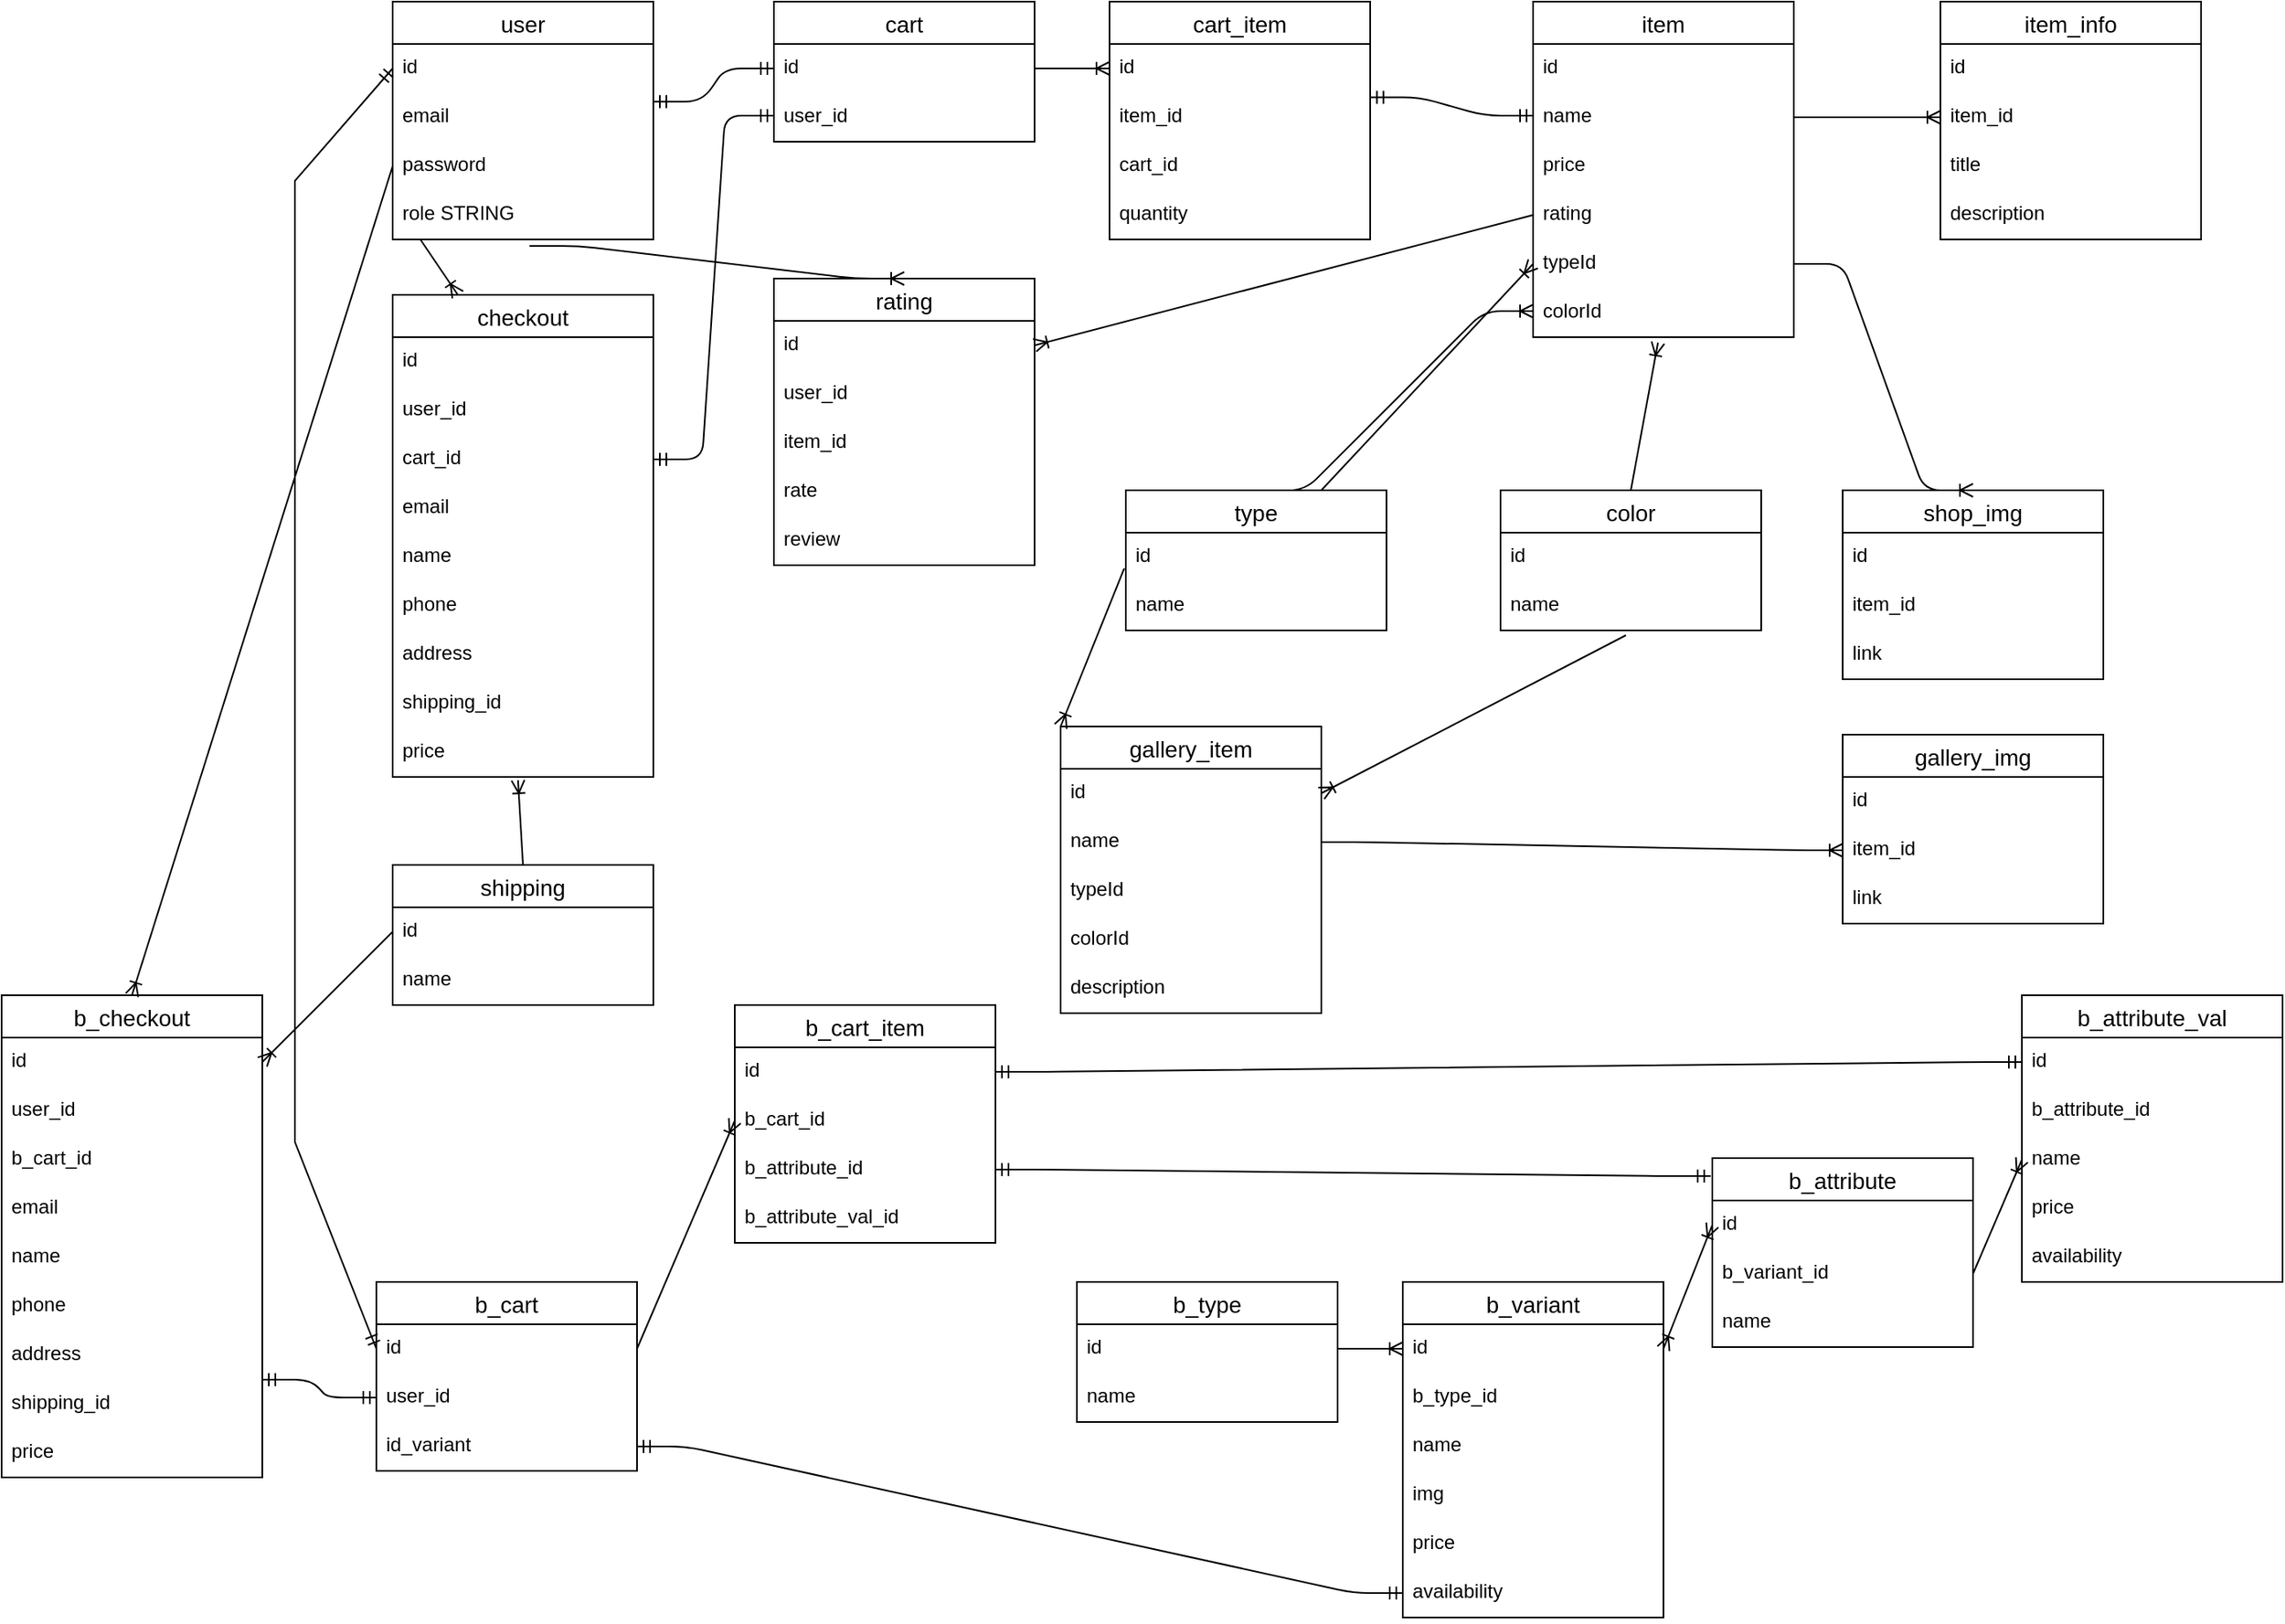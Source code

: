 <mxfile version="26.2.13">
  <diagram id="oufPu6JRizypnGjWkOkN" name="Страница — 1">
    <mxGraphModel dx="2214" dy="765" grid="1" gridSize="10" guides="1" tooltips="1" connect="1" arrows="1" fold="1" page="1" pageScale="1" pageWidth="827" pageHeight="1169" math="0" shadow="0">
      <root>
        <mxCell id="0" />
        <mxCell id="1" parent="0" />
        <mxCell id="ZUWV-IsaNAgwDZ5CgreR-1" value="user" style="swimlane;fontStyle=0;childLayout=stackLayout;horizontal=1;startSize=26;horizontalStack=0;resizeParent=1;resizeParentMax=0;resizeLast=0;collapsible=1;marginBottom=0;align=center;fontSize=14;" parent="1" vertex="1">
          <mxGeometry x="180" y="140" width="160" height="146" as="geometry" />
        </mxCell>
        <mxCell id="ZUWV-IsaNAgwDZ5CgreR-2" value="id" style="text;strokeColor=none;fillColor=none;spacingLeft=4;spacingRight=4;overflow=hidden;rotatable=0;points=[[0,0.5],[1,0.5]];portConstraint=eastwest;fontSize=12;" parent="ZUWV-IsaNAgwDZ5CgreR-1" vertex="1">
          <mxGeometry y="26" width="160" height="30" as="geometry" />
        </mxCell>
        <mxCell id="ZUWV-IsaNAgwDZ5CgreR-3" value="email" style="text;strokeColor=none;fillColor=none;spacingLeft=4;spacingRight=4;overflow=hidden;rotatable=0;points=[[0,0.5],[1,0.5]];portConstraint=eastwest;fontSize=12;" parent="ZUWV-IsaNAgwDZ5CgreR-1" vertex="1">
          <mxGeometry y="56" width="160" height="30" as="geometry" />
        </mxCell>
        <mxCell id="ZUWV-IsaNAgwDZ5CgreR-5" value="password" style="text;strokeColor=none;fillColor=none;spacingLeft=4;spacingRight=4;overflow=hidden;rotatable=0;points=[[0,0.5],[1,0.5]];portConstraint=eastwest;fontSize=12;" parent="ZUWV-IsaNAgwDZ5CgreR-1" vertex="1">
          <mxGeometry y="86" width="160" height="30" as="geometry" />
        </mxCell>
        <mxCell id="ZUWV-IsaNAgwDZ5CgreR-4" value="role STRING" style="text;strokeColor=none;fillColor=none;spacingLeft=4;spacingRight=4;overflow=hidden;rotatable=0;points=[[0,0.5],[1,0.5]];portConstraint=eastwest;fontSize=12;" parent="ZUWV-IsaNAgwDZ5CgreR-1" vertex="1">
          <mxGeometry y="116" width="160" height="30" as="geometry" />
        </mxCell>
        <mxCell id="ZUWV-IsaNAgwDZ5CgreR-6" value="cart" style="swimlane;fontStyle=0;childLayout=stackLayout;horizontal=1;startSize=26;horizontalStack=0;resizeParent=1;resizeParentMax=0;resizeLast=0;collapsible=1;marginBottom=0;align=center;fontSize=14;" parent="1" vertex="1">
          <mxGeometry x="414" y="140" width="160" height="86" as="geometry" />
        </mxCell>
        <mxCell id="ZUWV-IsaNAgwDZ5CgreR-7" value="id" style="text;strokeColor=none;fillColor=none;spacingLeft=4;spacingRight=4;overflow=hidden;rotatable=0;points=[[0,0.5],[1,0.5]];portConstraint=eastwest;fontSize=12;" parent="ZUWV-IsaNAgwDZ5CgreR-6" vertex="1">
          <mxGeometry y="26" width="160" height="30" as="geometry" />
        </mxCell>
        <mxCell id="ZUWV-IsaNAgwDZ5CgreR-8" value="user_id" style="text;strokeColor=none;fillColor=none;spacingLeft=4;spacingRight=4;overflow=hidden;rotatable=0;points=[[0,0.5],[1,0.5]];portConstraint=eastwest;fontSize=12;" parent="ZUWV-IsaNAgwDZ5CgreR-6" vertex="1">
          <mxGeometry y="56" width="160" height="30" as="geometry" />
        </mxCell>
        <mxCell id="ZUWV-IsaNAgwDZ5CgreR-11" value="" style="edgeStyle=entityRelationEdgeStyle;fontSize=12;html=1;endArrow=ERmandOne;startArrow=ERmandOne;exitX=1;exitY=0.178;exitDx=0;exitDy=0;exitPerimeter=0;entryX=0;entryY=0.5;entryDx=0;entryDy=0;" parent="1" source="ZUWV-IsaNAgwDZ5CgreR-3" target="ZUWV-IsaNAgwDZ5CgreR-7" edge="1">
          <mxGeometry width="100" height="100" relative="1" as="geometry">
            <mxPoint x="350" y="410" as="sourcePoint" />
            <mxPoint x="450" y="310" as="targetPoint" />
          </mxGeometry>
        </mxCell>
        <mxCell id="ZUWV-IsaNAgwDZ5CgreR-12" value="item" style="swimlane;fontStyle=0;childLayout=stackLayout;horizontal=1;startSize=26;horizontalStack=0;resizeParent=1;resizeParentMax=0;resizeLast=0;collapsible=1;marginBottom=0;align=center;fontSize=14;" parent="1" vertex="1">
          <mxGeometry x="880" y="140" width="160" height="206" as="geometry" />
        </mxCell>
        <mxCell id="ZUWV-IsaNAgwDZ5CgreR-13" value="id" style="text;strokeColor=none;fillColor=none;spacingLeft=4;spacingRight=4;overflow=hidden;rotatable=0;points=[[0,0.5],[1,0.5]];portConstraint=eastwest;fontSize=12;" parent="ZUWV-IsaNAgwDZ5CgreR-12" vertex="1">
          <mxGeometry y="26" width="160" height="30" as="geometry" />
        </mxCell>
        <mxCell id="ZUWV-IsaNAgwDZ5CgreR-14" value="name" style="text;strokeColor=none;fillColor=none;spacingLeft=4;spacingRight=4;overflow=hidden;rotatable=0;points=[[0,0.5],[1,0.5]];portConstraint=eastwest;fontSize=12;" parent="ZUWV-IsaNAgwDZ5CgreR-12" vertex="1">
          <mxGeometry y="56" width="160" height="30" as="geometry" />
        </mxCell>
        <mxCell id="ZUWV-IsaNAgwDZ5CgreR-15" value="price" style="text;strokeColor=none;fillColor=none;spacingLeft=4;spacingRight=4;overflow=hidden;rotatable=0;points=[[0,0.5],[1,0.5]];portConstraint=eastwest;fontSize=12;" parent="ZUWV-IsaNAgwDZ5CgreR-12" vertex="1">
          <mxGeometry y="86" width="160" height="30" as="geometry" />
        </mxCell>
        <mxCell id="ZUWV-IsaNAgwDZ5CgreR-16" value="rating" style="text;strokeColor=none;fillColor=none;spacingLeft=4;spacingRight=4;overflow=hidden;rotatable=0;points=[[0,0.5],[1,0.5]];portConstraint=eastwest;fontSize=12;" parent="ZUWV-IsaNAgwDZ5CgreR-12" vertex="1">
          <mxGeometry y="116" width="160" height="30" as="geometry" />
        </mxCell>
        <mxCell id="ZUWV-IsaNAgwDZ5CgreR-18" value="typeId" style="text;strokeColor=none;fillColor=none;spacingLeft=4;spacingRight=4;overflow=hidden;rotatable=0;points=[[0,0.5],[1,0.5]];portConstraint=eastwest;fontSize=12;" parent="ZUWV-IsaNAgwDZ5CgreR-12" vertex="1">
          <mxGeometry y="146" width="160" height="30" as="geometry" />
        </mxCell>
        <mxCell id="ZUWV-IsaNAgwDZ5CgreR-19" value="colorId" style="text;strokeColor=none;fillColor=none;spacingLeft=4;spacingRight=4;overflow=hidden;rotatable=0;points=[[0,0.5],[1,0.5]];portConstraint=eastwest;fontSize=12;" parent="ZUWV-IsaNAgwDZ5CgreR-12" vertex="1">
          <mxGeometry y="176" width="160" height="30" as="geometry" />
        </mxCell>
        <mxCell id="ZUWV-IsaNAgwDZ5CgreR-20" value="type" style="swimlane;fontStyle=0;childLayout=stackLayout;horizontal=1;startSize=26;horizontalStack=0;resizeParent=1;resizeParentMax=0;resizeLast=0;collapsible=1;marginBottom=0;align=center;fontSize=14;" parent="1" vertex="1">
          <mxGeometry x="630" y="440" width="160" height="86" as="geometry" />
        </mxCell>
        <mxCell id="ZUWV-IsaNAgwDZ5CgreR-21" value="id" style="text;strokeColor=none;fillColor=none;spacingLeft=4;spacingRight=4;overflow=hidden;rotatable=0;points=[[0,0.5],[1,0.5]];portConstraint=eastwest;fontSize=12;" parent="ZUWV-IsaNAgwDZ5CgreR-20" vertex="1">
          <mxGeometry y="26" width="160" height="30" as="geometry" />
        </mxCell>
        <mxCell id="ZUWV-IsaNAgwDZ5CgreR-22" value="name" style="text;strokeColor=none;fillColor=none;spacingLeft=4;spacingRight=4;overflow=hidden;rotatable=0;points=[[0,0.5],[1,0.5]];portConstraint=eastwest;fontSize=12;" parent="ZUWV-IsaNAgwDZ5CgreR-20" vertex="1">
          <mxGeometry y="56" width="160" height="30" as="geometry" />
        </mxCell>
        <mxCell id="ZUWV-IsaNAgwDZ5CgreR-24" value="color" style="swimlane;fontStyle=0;childLayout=stackLayout;horizontal=1;startSize=26;horizontalStack=0;resizeParent=1;resizeParentMax=0;resizeLast=0;collapsible=1;marginBottom=0;align=center;fontSize=14;" parent="1" vertex="1">
          <mxGeometry x="860" y="440" width="160" height="86" as="geometry" />
        </mxCell>
        <mxCell id="ZUWV-IsaNAgwDZ5CgreR-25" value="id" style="text;strokeColor=none;fillColor=none;spacingLeft=4;spacingRight=4;overflow=hidden;rotatable=0;points=[[0,0.5],[1,0.5]];portConstraint=eastwest;fontSize=12;" parent="ZUWV-IsaNAgwDZ5CgreR-24" vertex="1">
          <mxGeometry y="26" width="160" height="30" as="geometry" />
        </mxCell>
        <mxCell id="ZUWV-IsaNAgwDZ5CgreR-26" value="name" style="text;strokeColor=none;fillColor=none;spacingLeft=4;spacingRight=4;overflow=hidden;rotatable=0;points=[[0,0.5],[1,0.5]];portConstraint=eastwest;fontSize=12;" parent="ZUWV-IsaNAgwDZ5CgreR-24" vertex="1">
          <mxGeometry y="56" width="160" height="30" as="geometry" />
        </mxCell>
        <mxCell id="ZUWV-IsaNAgwDZ5CgreR-28" value="" style="edgeStyle=entityRelationEdgeStyle;fontSize=12;html=1;endArrow=ERoneToMany;exitX=0.5;exitY=0;exitDx=0;exitDy=0;entryX=0;entryY=0.5;entryDx=0;entryDy=0;" parent="1" source="ZUWV-IsaNAgwDZ5CgreR-20" target="ZUWV-IsaNAgwDZ5CgreR-17" edge="1">
          <mxGeometry width="100" height="100" relative="1" as="geometry">
            <mxPoint x="780" y="430" as="sourcePoint" />
            <mxPoint x="880" y="330" as="targetPoint" />
          </mxGeometry>
        </mxCell>
        <mxCell id="ZUWV-IsaNAgwDZ5CgreR-29" value="" style="fontSize=12;html=1;endArrow=ERoneToMany;exitX=0.5;exitY=0;exitDx=0;exitDy=0;entryX=0.479;entryY=1.111;entryDx=0;entryDy=0;entryPerimeter=0;" parent="1" source="ZUWV-IsaNAgwDZ5CgreR-24" target="ZUWV-IsaNAgwDZ5CgreR-19" edge="1">
          <mxGeometry width="100" height="100" relative="1" as="geometry">
            <mxPoint x="780" y="430" as="sourcePoint" />
            <mxPoint x="880" y="330" as="targetPoint" />
          </mxGeometry>
        </mxCell>
        <mxCell id="ZUWV-IsaNAgwDZ5CgreR-31" value="item_info" style="swimlane;fontStyle=0;childLayout=stackLayout;horizontal=1;startSize=26;horizontalStack=0;resizeParent=1;resizeParentMax=0;resizeLast=0;collapsible=1;marginBottom=0;align=center;fontSize=14;" parent="1" vertex="1">
          <mxGeometry x="1130" y="140" width="160" height="146" as="geometry" />
        </mxCell>
        <mxCell id="ZUWV-IsaNAgwDZ5CgreR-32" value="id" style="text;strokeColor=none;fillColor=none;spacingLeft=4;spacingRight=4;overflow=hidden;rotatable=0;points=[[0,0.5],[1,0.5]];portConstraint=eastwest;fontSize=12;" parent="ZUWV-IsaNAgwDZ5CgreR-31" vertex="1">
          <mxGeometry y="26" width="160" height="30" as="geometry" />
        </mxCell>
        <mxCell id="ZUWV-IsaNAgwDZ5CgreR-33" value="item_id" style="text;strokeColor=none;fillColor=none;spacingLeft=4;spacingRight=4;overflow=hidden;rotatable=0;points=[[0,0.5],[1,0.5]];portConstraint=eastwest;fontSize=12;" parent="ZUWV-IsaNAgwDZ5CgreR-31" vertex="1">
          <mxGeometry y="56" width="160" height="30" as="geometry" />
        </mxCell>
        <mxCell id="ZUWV-IsaNAgwDZ5CgreR-34" value="title" style="text;strokeColor=none;fillColor=none;spacingLeft=4;spacingRight=4;overflow=hidden;rotatable=0;points=[[0,0.5],[1,0.5]];portConstraint=eastwest;fontSize=12;" parent="ZUWV-IsaNAgwDZ5CgreR-31" vertex="1">
          <mxGeometry y="86" width="160" height="30" as="geometry" />
        </mxCell>
        <mxCell id="ZUWV-IsaNAgwDZ5CgreR-36" value="description" style="text;strokeColor=none;fillColor=none;spacingLeft=4;spacingRight=4;overflow=hidden;rotatable=0;points=[[0,0.5],[1,0.5]];portConstraint=eastwest;fontSize=12;" parent="ZUWV-IsaNAgwDZ5CgreR-31" vertex="1">
          <mxGeometry y="116" width="160" height="30" as="geometry" />
        </mxCell>
        <mxCell id="ZUWV-IsaNAgwDZ5CgreR-35" value="" style="edgeStyle=entityRelationEdgeStyle;fontSize=12;html=1;endArrow=ERoneToMany;exitX=1;exitY=0.5;exitDx=0;exitDy=0;entryX=0;entryY=0.5;entryDx=0;entryDy=0;" parent="1" source="ZUWV-IsaNAgwDZ5CgreR-14" target="ZUWV-IsaNAgwDZ5CgreR-33" edge="1">
          <mxGeometry width="100" height="100" relative="1" as="geometry">
            <mxPoint x="1000" y="320" as="sourcePoint" />
            <mxPoint x="1100" y="220" as="targetPoint" />
          </mxGeometry>
        </mxCell>
        <mxCell id="ZUWV-IsaNAgwDZ5CgreR-37" value="cart_item" style="swimlane;fontStyle=0;childLayout=stackLayout;horizontal=1;startSize=26;horizontalStack=0;resizeParent=1;resizeParentMax=0;resizeLast=0;collapsible=1;marginBottom=0;align=center;fontSize=14;" parent="1" vertex="1">
          <mxGeometry x="620" y="140" width="160" height="146" as="geometry" />
        </mxCell>
        <mxCell id="ZUWV-IsaNAgwDZ5CgreR-38" value="id" style="text;strokeColor=none;fillColor=none;spacingLeft=4;spacingRight=4;overflow=hidden;rotatable=0;points=[[0,0.5],[1,0.5]];portConstraint=eastwest;fontSize=12;" parent="ZUWV-IsaNAgwDZ5CgreR-37" vertex="1">
          <mxGeometry y="26" width="160" height="30" as="geometry" />
        </mxCell>
        <mxCell id="ZUWV-IsaNAgwDZ5CgreR-39" value="item_id" style="text;strokeColor=none;fillColor=none;spacingLeft=4;spacingRight=4;overflow=hidden;rotatable=0;points=[[0,0.5],[1,0.5]];portConstraint=eastwest;fontSize=12;" parent="ZUWV-IsaNAgwDZ5CgreR-37" vertex="1">
          <mxGeometry y="56" width="160" height="30" as="geometry" />
        </mxCell>
        <mxCell id="ZUWV-IsaNAgwDZ5CgreR-40" value="cart_id" style="text;strokeColor=none;fillColor=none;spacingLeft=4;spacingRight=4;overflow=hidden;rotatable=0;points=[[0,0.5],[1,0.5]];portConstraint=eastwest;fontSize=12;" parent="ZUWV-IsaNAgwDZ5CgreR-37" vertex="1">
          <mxGeometry y="86" width="160" height="30" as="geometry" />
        </mxCell>
        <mxCell id="_qXZjJi527DpCJECMvV_-37" value="quantity" style="text;strokeColor=none;fillColor=none;spacingLeft=4;spacingRight=4;overflow=hidden;rotatable=0;points=[[0,0.5],[1,0.5]];portConstraint=eastwest;fontSize=12;" vertex="1" parent="ZUWV-IsaNAgwDZ5CgreR-37">
          <mxGeometry y="116" width="160" height="30" as="geometry" />
        </mxCell>
        <mxCell id="ZUWV-IsaNAgwDZ5CgreR-41" value="" style="edgeStyle=entityRelationEdgeStyle;fontSize=12;html=1;endArrow=ERoneToMany;exitX=1;exitY=0.5;exitDx=0;exitDy=0;entryX=0;entryY=0.5;entryDx=0;entryDy=0;" parent="1" source="ZUWV-IsaNAgwDZ5CgreR-7" target="ZUWV-IsaNAgwDZ5CgreR-38" edge="1">
          <mxGeometry width="100" height="100" relative="1" as="geometry">
            <mxPoint x="530" y="330" as="sourcePoint" />
            <mxPoint x="630" y="230" as="targetPoint" />
          </mxGeometry>
        </mxCell>
        <mxCell id="ZUWV-IsaNAgwDZ5CgreR-42" value="" style="edgeStyle=entityRelationEdgeStyle;fontSize=12;html=1;endArrow=ERmandOne;startArrow=ERmandOne;exitX=1.001;exitY=0.091;exitDx=0;exitDy=0;exitPerimeter=0;" parent="1" source="ZUWV-IsaNAgwDZ5CgreR-39" edge="1">
          <mxGeometry width="100" height="100" relative="1" as="geometry">
            <mxPoint x="830" y="310" as="sourcePoint" />
            <mxPoint x="880" y="210" as="targetPoint" />
          </mxGeometry>
        </mxCell>
        <mxCell id="ZUWV-IsaNAgwDZ5CgreR-43" value="rating" style="swimlane;fontStyle=0;childLayout=stackLayout;horizontal=1;startSize=26;horizontalStack=0;resizeParent=1;resizeParentMax=0;resizeLast=0;collapsible=1;marginBottom=0;align=center;fontSize=14;" parent="1" vertex="1">
          <mxGeometry x="414" y="310" width="160" height="176" as="geometry" />
        </mxCell>
        <mxCell id="ZUWV-IsaNAgwDZ5CgreR-44" value="id" style="text;strokeColor=none;fillColor=none;spacingLeft=4;spacingRight=4;overflow=hidden;rotatable=0;points=[[0,0.5],[1,0.5]];portConstraint=eastwest;fontSize=12;" parent="ZUWV-IsaNAgwDZ5CgreR-43" vertex="1">
          <mxGeometry y="26" width="160" height="30" as="geometry" />
        </mxCell>
        <mxCell id="ZUWV-IsaNAgwDZ5CgreR-45" value="user_id" style="text;strokeColor=none;fillColor=none;spacingLeft=4;spacingRight=4;overflow=hidden;rotatable=0;points=[[0,0.5],[1,0.5]];portConstraint=eastwest;fontSize=12;" parent="ZUWV-IsaNAgwDZ5CgreR-43" vertex="1">
          <mxGeometry y="56" width="160" height="30" as="geometry" />
        </mxCell>
        <mxCell id="ZUWV-IsaNAgwDZ5CgreR-46" value="item_id" style="text;strokeColor=none;fillColor=none;spacingLeft=4;spacingRight=4;overflow=hidden;rotatable=0;points=[[0,0.5],[1,0.5]];portConstraint=eastwest;fontSize=12;" parent="ZUWV-IsaNAgwDZ5CgreR-43" vertex="1">
          <mxGeometry y="86" width="160" height="30" as="geometry" />
        </mxCell>
        <mxCell id="ZUWV-IsaNAgwDZ5CgreR-47" value="rate" style="text;strokeColor=none;fillColor=none;spacingLeft=4;spacingRight=4;overflow=hidden;rotatable=0;points=[[0,0.5],[1,0.5]];portConstraint=eastwest;fontSize=12;" parent="ZUWV-IsaNAgwDZ5CgreR-43" vertex="1">
          <mxGeometry y="116" width="160" height="30" as="geometry" />
        </mxCell>
        <mxCell id="_qXZjJi527DpCJECMvV_-7" value="review" style="text;strokeColor=none;fillColor=none;spacingLeft=4;spacingRight=4;overflow=hidden;rotatable=0;points=[[0,0.5],[1,0.5]];portConstraint=eastwest;fontSize=12;" vertex="1" parent="ZUWV-IsaNAgwDZ5CgreR-43">
          <mxGeometry y="146" width="160" height="30" as="geometry" />
        </mxCell>
        <mxCell id="ZUWV-IsaNAgwDZ5CgreR-48" value="" style="edgeStyle=entityRelationEdgeStyle;fontSize=12;html=1;endArrow=ERoneToMany;exitX=0.525;exitY=1.133;exitDx=0;exitDy=0;exitPerimeter=0;entryX=0.5;entryY=0;entryDx=0;entryDy=0;" parent="1" source="ZUWV-IsaNAgwDZ5CgreR-4" target="ZUWV-IsaNAgwDZ5CgreR-43" edge="1">
          <mxGeometry width="100" height="100" relative="1" as="geometry">
            <mxPoint x="510" y="420" as="sourcePoint" />
            <mxPoint x="610" y="320" as="targetPoint" />
          </mxGeometry>
        </mxCell>
        <mxCell id="ZUWV-IsaNAgwDZ5CgreR-49" value="" style="fontSize=12;html=1;endArrow=ERoneToMany;exitX=0;exitY=0.5;exitDx=0;exitDy=0;entryX=1;entryY=0.5;entryDx=0;entryDy=0;" parent="1" source="ZUWV-IsaNAgwDZ5CgreR-16" target="ZUWV-IsaNAgwDZ5CgreR-44" edge="1">
          <mxGeometry width="100" height="100" relative="1" as="geometry">
            <mxPoint x="770" y="310" as="sourcePoint" />
            <mxPoint x="630" y="320" as="targetPoint" />
          </mxGeometry>
        </mxCell>
        <mxCell id="_qXZjJi527DpCJECMvV_-1" value="shop_img" style="swimlane;fontStyle=0;childLayout=stackLayout;horizontal=1;startSize=26;horizontalStack=0;resizeParent=1;resizeParentMax=0;resizeLast=0;collapsible=1;marginBottom=0;align=center;fontSize=14;" vertex="1" parent="1">
          <mxGeometry x="1070" y="440" width="160" height="116" as="geometry" />
        </mxCell>
        <mxCell id="_qXZjJi527DpCJECMvV_-2" value="id" style="text;strokeColor=none;fillColor=none;spacingLeft=4;spacingRight=4;overflow=hidden;rotatable=0;points=[[0,0.5],[1,0.5]];portConstraint=eastwest;fontSize=12;" vertex="1" parent="_qXZjJi527DpCJECMvV_-1">
          <mxGeometry y="26" width="160" height="30" as="geometry" />
        </mxCell>
        <mxCell id="_qXZjJi527DpCJECMvV_-3" value="item_id" style="text;strokeColor=none;fillColor=none;spacingLeft=4;spacingRight=4;overflow=hidden;rotatable=0;points=[[0,0.5],[1,0.5]];portConstraint=eastwest;fontSize=12;" vertex="1" parent="_qXZjJi527DpCJECMvV_-1">
          <mxGeometry y="56" width="160" height="30" as="geometry" />
        </mxCell>
        <mxCell id="_qXZjJi527DpCJECMvV_-4" value="link" style="text;strokeColor=none;fillColor=none;spacingLeft=4;spacingRight=4;overflow=hidden;rotatable=0;points=[[0,0.5],[1,0.5]];portConstraint=eastwest;fontSize=12;" vertex="1" parent="_qXZjJi527DpCJECMvV_-1">
          <mxGeometry y="86" width="160" height="30" as="geometry" />
        </mxCell>
        <mxCell id="_qXZjJi527DpCJECMvV_-5" value="" style="fontSize=12;html=1;endArrow=ERoneToMany;exitX=0.5;exitY=0;exitDx=0;exitDy=0;entryX=0;entryY=0.5;entryDx=0;entryDy=0;" edge="1" parent="1" target="ZUWV-IsaNAgwDZ5CgreR-18">
          <mxGeometry width="100" height="100" relative="1" as="geometry">
            <mxPoint x="750" y="440" as="sourcePoint" />
            <mxPoint x="767" y="349" as="targetPoint" />
          </mxGeometry>
        </mxCell>
        <mxCell id="_qXZjJi527DpCJECMvV_-6" value="" style="edgeStyle=entityRelationEdgeStyle;fontSize=12;html=1;endArrow=ERoneToMany;exitX=1;exitY=0.5;exitDx=0;exitDy=0;entryX=0.5;entryY=0;entryDx=0;entryDy=0;" edge="1" parent="1" source="ZUWV-IsaNAgwDZ5CgreR-18" target="_qXZjJi527DpCJECMvV_-1">
          <mxGeometry width="100" height="100" relative="1" as="geometry">
            <mxPoint x="1060" y="390" as="sourcePoint" />
            <mxPoint x="1150" y="390" as="targetPoint" />
          </mxGeometry>
        </mxCell>
        <mxCell id="_qXZjJi527DpCJECMvV_-8" value="gallery_item" style="swimlane;fontStyle=0;childLayout=stackLayout;horizontal=1;startSize=26;horizontalStack=0;resizeParent=1;resizeParentMax=0;resizeLast=0;collapsible=1;marginBottom=0;align=center;fontSize=14;" vertex="1" parent="1">
          <mxGeometry x="590" y="585" width="160" height="176" as="geometry" />
        </mxCell>
        <mxCell id="_qXZjJi527DpCJECMvV_-9" value="id" style="text;strokeColor=none;fillColor=none;spacingLeft=4;spacingRight=4;overflow=hidden;rotatable=0;points=[[0,0.5],[1,0.5]];portConstraint=eastwest;fontSize=12;" vertex="1" parent="_qXZjJi527DpCJECMvV_-8">
          <mxGeometry y="26" width="160" height="30" as="geometry" />
        </mxCell>
        <mxCell id="_qXZjJi527DpCJECMvV_-10" value="name" style="text;strokeColor=none;fillColor=none;spacingLeft=4;spacingRight=4;overflow=hidden;rotatable=0;points=[[0,0.5],[1,0.5]];portConstraint=eastwest;fontSize=12;" vertex="1" parent="_qXZjJi527DpCJECMvV_-8">
          <mxGeometry y="56" width="160" height="30" as="geometry" />
        </mxCell>
        <mxCell id="_qXZjJi527DpCJECMvV_-13" value="typeId" style="text;strokeColor=none;fillColor=none;spacingLeft=4;spacingRight=4;overflow=hidden;rotatable=0;points=[[0,0.5],[1,0.5]];portConstraint=eastwest;fontSize=12;" vertex="1" parent="_qXZjJi527DpCJECMvV_-8">
          <mxGeometry y="86" width="160" height="30" as="geometry" />
        </mxCell>
        <mxCell id="_qXZjJi527DpCJECMvV_-14" value="colorId" style="text;strokeColor=none;fillColor=none;spacingLeft=4;spacingRight=4;overflow=hidden;rotatable=0;points=[[0,0.5],[1,0.5]];portConstraint=eastwest;fontSize=12;" vertex="1" parent="_qXZjJi527DpCJECMvV_-8">
          <mxGeometry y="116" width="160" height="30" as="geometry" />
        </mxCell>
        <mxCell id="_qXZjJi527DpCJECMvV_-22" value="description" style="text;strokeColor=none;fillColor=none;spacingLeft=4;spacingRight=4;overflow=hidden;rotatable=0;points=[[0,0.5],[1,0.5]];portConstraint=eastwest;fontSize=12;" vertex="1" parent="_qXZjJi527DpCJECMvV_-8">
          <mxGeometry y="146" width="160" height="30" as="geometry" />
        </mxCell>
        <mxCell id="_qXZjJi527DpCJECMvV_-15" value="" style="fontSize=12;html=1;endArrow=ERoneToMany;exitX=0.481;exitY=1.1;exitDx=0;exitDy=0;entryX=1;entryY=0.5;entryDx=0;entryDy=0;exitPerimeter=0;" edge="1" parent="1" source="ZUWV-IsaNAgwDZ5CgreR-26" target="_qXZjJi527DpCJECMvV_-9">
          <mxGeometry width="100" height="100" relative="1" as="geometry">
            <mxPoint x="920" y="621" as="sourcePoint" />
            <mxPoint x="937" y="530" as="targetPoint" />
          </mxGeometry>
        </mxCell>
        <mxCell id="_qXZjJi527DpCJECMvV_-16" value="" style="fontSize=12;html=1;endArrow=ERoneToMany;entryX=0;entryY=0;entryDx=0;entryDy=0;exitX=-0.006;exitY=0.733;exitDx=0;exitDy=0;exitPerimeter=0;" edge="1" parent="1" source="ZUWV-IsaNAgwDZ5CgreR-21" target="_qXZjJi527DpCJECMvV_-8">
          <mxGeometry width="100" height="100" relative="1" as="geometry">
            <mxPoint x="620" y="490" as="sourcePoint" />
            <mxPoint x="574" y="455" as="targetPoint" />
          </mxGeometry>
        </mxCell>
        <mxCell id="_qXZjJi527DpCJECMvV_-17" value="gallery_img" style="swimlane;fontStyle=0;childLayout=stackLayout;horizontal=1;startSize=26;horizontalStack=0;resizeParent=1;resizeParentMax=0;resizeLast=0;collapsible=1;marginBottom=0;align=center;fontSize=14;" vertex="1" parent="1">
          <mxGeometry x="1070" y="590" width="160" height="116" as="geometry" />
        </mxCell>
        <mxCell id="_qXZjJi527DpCJECMvV_-18" value="id" style="text;strokeColor=none;fillColor=none;spacingLeft=4;spacingRight=4;overflow=hidden;rotatable=0;points=[[0,0.5],[1,0.5]];portConstraint=eastwest;fontSize=12;" vertex="1" parent="_qXZjJi527DpCJECMvV_-17">
          <mxGeometry y="26" width="160" height="30" as="geometry" />
        </mxCell>
        <mxCell id="_qXZjJi527DpCJECMvV_-19" value="item_id" style="text;strokeColor=none;fillColor=none;spacingLeft=4;spacingRight=4;overflow=hidden;rotatable=0;points=[[0,0.5],[1,0.5]];portConstraint=eastwest;fontSize=12;" vertex="1" parent="_qXZjJi527DpCJECMvV_-17">
          <mxGeometry y="56" width="160" height="30" as="geometry" />
        </mxCell>
        <mxCell id="_qXZjJi527DpCJECMvV_-20" value="link" style="text;strokeColor=none;fillColor=none;spacingLeft=4;spacingRight=4;overflow=hidden;rotatable=0;points=[[0,0.5],[1,0.5]];portConstraint=eastwest;fontSize=12;" vertex="1" parent="_qXZjJi527DpCJECMvV_-17">
          <mxGeometry y="86" width="160" height="30" as="geometry" />
        </mxCell>
        <mxCell id="_qXZjJi527DpCJECMvV_-21" value="" style="edgeStyle=entityRelationEdgeStyle;fontSize=12;html=1;endArrow=ERoneToMany;exitX=1;exitY=0.5;exitDx=0;exitDy=0;entryX=0;entryY=0.5;entryDx=0;entryDy=0;" edge="1" parent="1" source="_qXZjJi527DpCJECMvV_-10" target="_qXZjJi527DpCJECMvV_-19">
          <mxGeometry width="100" height="100" relative="1" as="geometry">
            <mxPoint x="840" y="620" as="sourcePoint" />
            <mxPoint x="950" y="759" as="targetPoint" />
          </mxGeometry>
        </mxCell>
        <mxCell id="_qXZjJi527DpCJECMvV_-23" value="checkout" style="swimlane;fontStyle=0;childLayout=stackLayout;horizontal=1;startSize=26;horizontalStack=0;resizeParent=1;resizeParentMax=0;resizeLast=0;collapsible=1;marginBottom=0;align=center;fontSize=14;" vertex="1" parent="1">
          <mxGeometry x="180" y="320" width="160" height="296" as="geometry" />
        </mxCell>
        <mxCell id="_qXZjJi527DpCJECMvV_-24" value="id" style="text;strokeColor=none;fillColor=none;spacingLeft=4;spacingRight=4;overflow=hidden;rotatable=0;points=[[0,0.5],[1,0.5]];portConstraint=eastwest;fontSize=12;" vertex="1" parent="_qXZjJi527DpCJECMvV_-23">
          <mxGeometry y="26" width="160" height="30" as="geometry" />
        </mxCell>
        <mxCell id="_qXZjJi527DpCJECMvV_-28" value="user_id" style="text;strokeColor=none;fillColor=none;spacingLeft=4;spacingRight=4;overflow=hidden;rotatable=0;points=[[0,0.5],[1,0.5]];portConstraint=eastwest;fontSize=12;" vertex="1" parent="_qXZjJi527DpCJECMvV_-23">
          <mxGeometry y="56" width="160" height="30" as="geometry" />
        </mxCell>
        <mxCell id="_qXZjJi527DpCJECMvV_-36" value="cart_id" style="text;strokeColor=none;fillColor=none;spacingLeft=4;spacingRight=4;overflow=hidden;rotatable=0;points=[[0,0.5],[1,0.5]];portConstraint=eastwest;fontSize=12;" vertex="1" parent="_qXZjJi527DpCJECMvV_-23">
          <mxGeometry y="86" width="160" height="30" as="geometry" />
        </mxCell>
        <mxCell id="_qXZjJi527DpCJECMvV_-25" value="email" style="text;strokeColor=none;fillColor=none;spacingLeft=4;spacingRight=4;overflow=hidden;rotatable=0;points=[[0,0.5],[1,0.5]];portConstraint=eastwest;fontSize=12;" vertex="1" parent="_qXZjJi527DpCJECMvV_-23">
          <mxGeometry y="116" width="160" height="30" as="geometry" />
        </mxCell>
        <mxCell id="_qXZjJi527DpCJECMvV_-34" value="name" style="text;strokeColor=none;fillColor=none;spacingLeft=4;spacingRight=4;overflow=hidden;rotatable=0;points=[[0,0.5],[1,0.5]];portConstraint=eastwest;fontSize=12;" vertex="1" parent="_qXZjJi527DpCJECMvV_-23">
          <mxGeometry y="146" width="160" height="30" as="geometry" />
        </mxCell>
        <mxCell id="_qXZjJi527DpCJECMvV_-35" value="phone" style="text;strokeColor=none;fillColor=none;spacingLeft=4;spacingRight=4;overflow=hidden;rotatable=0;points=[[0,0.5],[1,0.5]];portConstraint=eastwest;fontSize=12;" vertex="1" parent="_qXZjJi527DpCJECMvV_-23">
          <mxGeometry y="176" width="160" height="30" as="geometry" />
        </mxCell>
        <mxCell id="_qXZjJi527DpCJECMvV_-26" value="address" style="text;strokeColor=none;fillColor=none;spacingLeft=4;spacingRight=4;overflow=hidden;rotatable=0;points=[[0,0.5],[1,0.5]];portConstraint=eastwest;fontSize=12;" vertex="1" parent="_qXZjJi527DpCJECMvV_-23">
          <mxGeometry y="206" width="160" height="30" as="geometry" />
        </mxCell>
        <mxCell id="_qXZjJi527DpCJECMvV_-27" value="shipping_id" style="text;strokeColor=none;fillColor=none;spacingLeft=4;spacingRight=4;overflow=hidden;rotatable=0;points=[[0,0.5],[1,0.5]];portConstraint=eastwest;fontSize=12;" vertex="1" parent="_qXZjJi527DpCJECMvV_-23">
          <mxGeometry y="236" width="160" height="30" as="geometry" />
        </mxCell>
        <mxCell id="_qXZjJi527DpCJECMvV_-33" value="price" style="text;strokeColor=none;fillColor=none;spacingLeft=4;spacingRight=4;overflow=hidden;rotatable=0;points=[[0,0.5],[1,0.5]];portConstraint=eastwest;fontSize=12;" vertex="1" parent="_qXZjJi527DpCJECMvV_-23">
          <mxGeometry y="266" width="160" height="30" as="geometry" />
        </mxCell>
        <mxCell id="_qXZjJi527DpCJECMvV_-29" value="shipping" style="swimlane;fontStyle=0;childLayout=stackLayout;horizontal=1;startSize=26;horizontalStack=0;resizeParent=1;resizeParentMax=0;resizeLast=0;collapsible=1;marginBottom=0;align=center;fontSize=14;" vertex="1" parent="1">
          <mxGeometry x="180" y="670" width="160" height="86" as="geometry" />
        </mxCell>
        <mxCell id="_qXZjJi527DpCJECMvV_-30" value="id" style="text;strokeColor=none;fillColor=none;spacingLeft=4;spacingRight=4;overflow=hidden;rotatable=0;points=[[0,0.5],[1,0.5]];portConstraint=eastwest;fontSize=12;" vertex="1" parent="_qXZjJi527DpCJECMvV_-29">
          <mxGeometry y="26" width="160" height="30" as="geometry" />
        </mxCell>
        <mxCell id="_qXZjJi527DpCJECMvV_-31" value="name" style="text;strokeColor=none;fillColor=none;spacingLeft=4;spacingRight=4;overflow=hidden;rotatable=0;points=[[0,0.5],[1,0.5]];portConstraint=eastwest;fontSize=12;" vertex="1" parent="_qXZjJi527DpCJECMvV_-29">
          <mxGeometry y="56" width="160" height="30" as="geometry" />
        </mxCell>
        <mxCell id="_qXZjJi527DpCJECMvV_-32" value="" style="fontSize=12;html=1;endArrow=ERoneToMany;exitX=0.5;exitY=0;exitDx=0;exitDy=0;entryX=0.481;entryY=1.067;entryDx=0;entryDy=0;entryPerimeter=0;" edge="1" parent="1" source="_qXZjJi527DpCJECMvV_-29" target="_qXZjJi527DpCJECMvV_-33">
          <mxGeometry width="100" height="100" relative="1" as="geometry">
            <mxPoint x="270" y="570" as="sourcePoint" />
            <mxPoint x="260" y="620" as="targetPoint" />
          </mxGeometry>
        </mxCell>
        <mxCell id="_qXZjJi527DpCJECMvV_-38" value="" style="fontSize=12;html=1;endArrow=ERoneToMany;exitX=0.481;exitY=1.1;exitDx=0;exitDy=0;entryX=0.25;entryY=0;entryDx=0;entryDy=0;exitPerimeter=0;" edge="1" parent="1" target="_qXZjJi527DpCJECMvV_-23">
          <mxGeometry width="100" height="100" relative="1" as="geometry">
            <mxPoint x="197" y="286" as="sourcePoint" />
            <mxPoint x="10" y="383" as="targetPoint" />
          </mxGeometry>
        </mxCell>
        <mxCell id="_qXZjJi527DpCJECMvV_-39" value="" style="edgeStyle=entityRelationEdgeStyle;fontSize=12;html=1;endArrow=ERmandOne;startArrow=ERmandOne;exitX=1;exitY=0.5;exitDx=0;exitDy=0;entryX=0;entryY=0.5;entryDx=0;entryDy=0;" edge="1" parent="1" source="_qXZjJi527DpCJECMvV_-36">
          <mxGeometry width="100" height="100" relative="1" as="geometry">
            <mxPoint x="340" y="230" as="sourcePoint" />
            <mxPoint x="414" y="210" as="targetPoint" />
          </mxGeometry>
        </mxCell>
        <mxCell id="_qXZjJi527DpCJECMvV_-44" value="b_type" style="swimlane;fontStyle=0;childLayout=stackLayout;horizontal=1;startSize=26;horizontalStack=0;resizeParent=1;resizeParentMax=0;resizeLast=0;collapsible=1;marginBottom=0;align=center;fontSize=14;" vertex="1" parent="1">
          <mxGeometry x="600" y="926" width="160" height="86" as="geometry" />
        </mxCell>
        <mxCell id="_qXZjJi527DpCJECMvV_-45" value="id" style="text;strokeColor=none;fillColor=none;spacingLeft=4;spacingRight=4;overflow=hidden;rotatable=0;points=[[0,0.5],[1,0.5]];portConstraint=eastwest;fontSize=12;" vertex="1" parent="_qXZjJi527DpCJECMvV_-44">
          <mxGeometry y="26" width="160" height="30" as="geometry" />
        </mxCell>
        <mxCell id="_qXZjJi527DpCJECMvV_-46" value="name" style="text;strokeColor=none;fillColor=none;spacingLeft=4;spacingRight=4;overflow=hidden;rotatable=0;points=[[0,0.5],[1,0.5]];portConstraint=eastwest;fontSize=12;" vertex="1" parent="_qXZjJi527DpCJECMvV_-44">
          <mxGeometry y="56" width="160" height="30" as="geometry" />
        </mxCell>
        <mxCell id="_qXZjJi527DpCJECMvV_-47" value="b_variant" style="swimlane;fontStyle=0;childLayout=stackLayout;horizontal=1;startSize=26;horizontalStack=0;resizeParent=1;resizeParentMax=0;resizeLast=0;collapsible=1;marginBottom=0;align=center;fontSize=14;" vertex="1" parent="1">
          <mxGeometry x="800" y="926" width="160" height="206" as="geometry" />
        </mxCell>
        <mxCell id="_qXZjJi527DpCJECMvV_-48" value="id" style="text;strokeColor=none;fillColor=none;spacingLeft=4;spacingRight=4;overflow=hidden;rotatable=0;points=[[0,0.5],[1,0.5]];portConstraint=eastwest;fontSize=12;" vertex="1" parent="_qXZjJi527DpCJECMvV_-47">
          <mxGeometry y="26" width="160" height="30" as="geometry" />
        </mxCell>
        <mxCell id="_qXZjJi527DpCJECMvV_-50" value="b_type_id" style="text;strokeColor=none;fillColor=none;spacingLeft=4;spacingRight=4;overflow=hidden;rotatable=0;points=[[0,0.5],[1,0.5]];portConstraint=eastwest;fontSize=12;" vertex="1" parent="_qXZjJi527DpCJECMvV_-47">
          <mxGeometry y="56" width="160" height="30" as="geometry" />
        </mxCell>
        <mxCell id="_qXZjJi527DpCJECMvV_-49" value="name" style="text;strokeColor=none;fillColor=none;spacingLeft=4;spacingRight=4;overflow=hidden;rotatable=0;points=[[0,0.5],[1,0.5]];portConstraint=eastwest;fontSize=12;" vertex="1" parent="_qXZjJi527DpCJECMvV_-47">
          <mxGeometry y="86" width="160" height="30" as="geometry" />
        </mxCell>
        <mxCell id="_qXZjJi527DpCJECMvV_-51" value="img" style="text;strokeColor=none;fillColor=none;spacingLeft=4;spacingRight=4;overflow=hidden;rotatable=0;points=[[0,0.5],[1,0.5]];portConstraint=eastwest;fontSize=12;" vertex="1" parent="_qXZjJi527DpCJECMvV_-47">
          <mxGeometry y="116" width="160" height="30" as="geometry" />
        </mxCell>
        <mxCell id="_qXZjJi527DpCJECMvV_-52" value="price" style="text;strokeColor=none;fillColor=none;spacingLeft=4;spacingRight=4;overflow=hidden;rotatable=0;points=[[0,0.5],[1,0.5]];portConstraint=eastwest;fontSize=12;" vertex="1" parent="_qXZjJi527DpCJECMvV_-47">
          <mxGeometry y="146" width="160" height="30" as="geometry" />
        </mxCell>
        <mxCell id="_qXZjJi527DpCJECMvV_-59" value="availability" style="text;strokeColor=none;fillColor=none;spacingLeft=4;spacingRight=4;overflow=hidden;rotatable=0;points=[[0,0.5],[1,0.5]];portConstraint=eastwest;fontSize=12;" vertex="1" parent="_qXZjJi527DpCJECMvV_-47">
          <mxGeometry y="176" width="160" height="30" as="geometry" />
        </mxCell>
        <mxCell id="_qXZjJi527DpCJECMvV_-53" value="b_attribute" style="swimlane;fontStyle=0;childLayout=stackLayout;horizontal=1;startSize=26;horizontalStack=0;resizeParent=1;resizeParentMax=0;resizeLast=0;collapsible=1;marginBottom=0;align=center;fontSize=14;" vertex="1" parent="1">
          <mxGeometry x="990" y="850" width="160" height="116" as="geometry" />
        </mxCell>
        <mxCell id="_qXZjJi527DpCJECMvV_-54" value="id" style="text;strokeColor=none;fillColor=none;spacingLeft=4;spacingRight=4;overflow=hidden;rotatable=0;points=[[0,0.5],[1,0.5]];portConstraint=eastwest;fontSize=12;" vertex="1" parent="_qXZjJi527DpCJECMvV_-53">
          <mxGeometry y="26" width="160" height="30" as="geometry" />
        </mxCell>
        <mxCell id="_qXZjJi527DpCJECMvV_-55" value="b_variant_id" style="text;strokeColor=none;fillColor=none;spacingLeft=4;spacingRight=4;overflow=hidden;rotatable=0;points=[[0,0.5],[1,0.5]];portConstraint=eastwest;fontSize=12;" vertex="1" parent="_qXZjJi527DpCJECMvV_-53">
          <mxGeometry y="56" width="160" height="30" as="geometry" />
        </mxCell>
        <mxCell id="_qXZjJi527DpCJECMvV_-56" value="name" style="text;strokeColor=none;fillColor=none;spacingLeft=4;spacingRight=4;overflow=hidden;rotatable=0;points=[[0,0.5],[1,0.5]];portConstraint=eastwest;fontSize=12;" vertex="1" parent="_qXZjJi527DpCJECMvV_-53">
          <mxGeometry y="86" width="160" height="30" as="geometry" />
        </mxCell>
        <mxCell id="_qXZjJi527DpCJECMvV_-60" value="b_attribute_val" style="swimlane;fontStyle=0;childLayout=stackLayout;horizontal=1;startSize=26;horizontalStack=0;resizeParent=1;resizeParentMax=0;resizeLast=0;collapsible=1;marginBottom=0;align=center;fontSize=14;" vertex="1" parent="1">
          <mxGeometry x="1180" y="750" width="160" height="176" as="geometry" />
        </mxCell>
        <mxCell id="_qXZjJi527DpCJECMvV_-61" value="id" style="text;strokeColor=none;fillColor=none;spacingLeft=4;spacingRight=4;overflow=hidden;rotatable=0;points=[[0,0.5],[1,0.5]];portConstraint=eastwest;fontSize=12;" vertex="1" parent="_qXZjJi527DpCJECMvV_-60">
          <mxGeometry y="26" width="160" height="30" as="geometry" />
        </mxCell>
        <mxCell id="_qXZjJi527DpCJECMvV_-62" value="b_attribute_id" style="text;strokeColor=none;fillColor=none;spacingLeft=4;spacingRight=4;overflow=hidden;rotatable=0;points=[[0,0.5],[1,0.5]];portConstraint=eastwest;fontSize=12;" vertex="1" parent="_qXZjJi527DpCJECMvV_-60">
          <mxGeometry y="56" width="160" height="30" as="geometry" />
        </mxCell>
        <mxCell id="_qXZjJi527DpCJECMvV_-63" value="name" style="text;strokeColor=none;fillColor=none;spacingLeft=4;spacingRight=4;overflow=hidden;rotatable=0;points=[[0,0.5],[1,0.5]];portConstraint=eastwest;fontSize=12;" vertex="1" parent="_qXZjJi527DpCJECMvV_-60">
          <mxGeometry y="86" width="160" height="30" as="geometry" />
        </mxCell>
        <mxCell id="_qXZjJi527DpCJECMvV_-64" value="price" style="text;strokeColor=none;fillColor=none;spacingLeft=4;spacingRight=4;overflow=hidden;rotatable=0;points=[[0,0.5],[1,0.5]];portConstraint=eastwest;fontSize=12;" vertex="1" parent="_qXZjJi527DpCJECMvV_-60">
          <mxGeometry y="116" width="160" height="30" as="geometry" />
        </mxCell>
        <mxCell id="_qXZjJi527DpCJECMvV_-65" value="availability" style="text;strokeColor=none;fillColor=none;spacingLeft=4;spacingRight=4;overflow=hidden;rotatable=0;points=[[0,0.5],[1,0.5]];portConstraint=eastwest;fontSize=12;" vertex="1" parent="_qXZjJi527DpCJECMvV_-60">
          <mxGeometry y="146" width="160" height="30" as="geometry" />
        </mxCell>
        <mxCell id="_qXZjJi527DpCJECMvV_-66" value="b_cart" style="swimlane;fontStyle=0;childLayout=stackLayout;horizontal=1;startSize=26;horizontalStack=0;resizeParent=1;resizeParentMax=0;resizeLast=0;collapsible=1;marginBottom=0;align=center;fontSize=14;" vertex="1" parent="1">
          <mxGeometry x="170" y="926" width="160" height="116" as="geometry" />
        </mxCell>
        <mxCell id="_qXZjJi527DpCJECMvV_-67" value="id" style="text;strokeColor=none;fillColor=none;spacingLeft=4;spacingRight=4;overflow=hidden;rotatable=0;points=[[0,0.5],[1,0.5]];portConstraint=eastwest;fontSize=12;" vertex="1" parent="_qXZjJi527DpCJECMvV_-66">
          <mxGeometry y="26" width="160" height="30" as="geometry" />
        </mxCell>
        <mxCell id="_qXZjJi527DpCJECMvV_-68" value="user_id" style="text;strokeColor=none;fillColor=none;spacingLeft=4;spacingRight=4;overflow=hidden;rotatable=0;points=[[0,0.5],[1,0.5]];portConstraint=eastwest;fontSize=12;" vertex="1" parent="_qXZjJi527DpCJECMvV_-66">
          <mxGeometry y="56" width="160" height="30" as="geometry" />
        </mxCell>
        <mxCell id="_qXZjJi527DpCJECMvV_-74" value="id_variant" style="text;strokeColor=none;fillColor=none;spacingLeft=4;spacingRight=4;overflow=hidden;rotatable=0;points=[[0,0.5],[1,0.5]];portConstraint=eastwest;fontSize=12;" vertex="1" parent="_qXZjJi527DpCJECMvV_-66">
          <mxGeometry y="86" width="160" height="30" as="geometry" />
        </mxCell>
        <mxCell id="_qXZjJi527DpCJECMvV_-69" value="b_cart_item" style="swimlane;fontStyle=0;childLayout=stackLayout;horizontal=1;startSize=26;horizontalStack=0;resizeParent=1;resizeParentMax=0;resizeLast=0;collapsible=1;marginBottom=0;align=center;fontSize=14;" vertex="1" parent="1">
          <mxGeometry x="390" y="756" width="160" height="146" as="geometry" />
        </mxCell>
        <mxCell id="_qXZjJi527DpCJECMvV_-70" value="id" style="text;strokeColor=none;fillColor=none;spacingLeft=4;spacingRight=4;overflow=hidden;rotatable=0;points=[[0,0.5],[1,0.5]];portConstraint=eastwest;fontSize=12;" vertex="1" parent="_qXZjJi527DpCJECMvV_-69">
          <mxGeometry y="26" width="160" height="30" as="geometry" />
        </mxCell>
        <mxCell id="_qXZjJi527DpCJECMvV_-75" value="b_cart_id" style="text;strokeColor=none;fillColor=none;spacingLeft=4;spacingRight=4;overflow=hidden;rotatable=0;points=[[0,0.5],[1,0.5]];portConstraint=eastwest;fontSize=12;" vertex="1" parent="_qXZjJi527DpCJECMvV_-69">
          <mxGeometry y="56" width="160" height="30" as="geometry" />
        </mxCell>
        <mxCell id="_qXZjJi527DpCJECMvV_-71" value="b_attribute_id" style="text;strokeColor=none;fillColor=none;spacingLeft=4;spacingRight=4;overflow=hidden;rotatable=0;points=[[0,0.5],[1,0.5]];portConstraint=eastwest;fontSize=12;" vertex="1" parent="_qXZjJi527DpCJECMvV_-69">
          <mxGeometry y="86" width="160" height="30" as="geometry" />
        </mxCell>
        <mxCell id="_qXZjJi527DpCJECMvV_-72" value="b_attribute_val_id" style="text;strokeColor=none;fillColor=none;spacingLeft=4;spacingRight=4;overflow=hidden;rotatable=0;points=[[0,0.5],[1,0.5]];portConstraint=eastwest;fontSize=12;" vertex="1" parent="_qXZjJi527DpCJECMvV_-69">
          <mxGeometry y="116" width="160" height="30" as="geometry" />
        </mxCell>
        <mxCell id="_qXZjJi527DpCJECMvV_-76" value="" style="fontSize=12;html=1;endArrow=ERoneToMany;exitX=1;exitY=0.5;exitDx=0;exitDy=0;entryX=0;entryY=0.5;entryDx=0;entryDy=0;" edge="1" parent="1" source="_qXZjJi527DpCJECMvV_-45" target="_qXZjJi527DpCJECMvV_-48">
          <mxGeometry width="100" height="100" relative="1" as="geometry">
            <mxPoint x="973.5" y="806" as="sourcePoint" />
            <mxPoint x="786.5" y="903" as="targetPoint" />
          </mxGeometry>
        </mxCell>
        <mxCell id="_qXZjJi527DpCJECMvV_-77" value="" style="fontSize=12;html=1;endArrow=ERoneToMany;exitX=0;exitY=0.5;exitDx=0;exitDy=0;entryX=1;entryY=0.5;entryDx=0;entryDy=0;startArrow=ERoneToMany;startFill=0;" edge="1" parent="1" source="_qXZjJi527DpCJECMvV_-54" target="_qXZjJi527DpCJECMvV_-48">
          <mxGeometry width="100" height="100" relative="1" as="geometry">
            <mxPoint x="1010" y="1059.5" as="sourcePoint" />
            <mxPoint x="1027" y="968.5" as="targetPoint" />
          </mxGeometry>
        </mxCell>
        <mxCell id="_qXZjJi527DpCJECMvV_-78" value="" style="fontSize=12;html=1;endArrow=ERoneToMany;exitX=1;exitY=0.5;exitDx=0;exitDy=0;entryX=0;entryY=0.5;entryDx=0;entryDy=0;" edge="1" parent="1" source="_qXZjJi527DpCJECMvV_-55" target="_qXZjJi527DpCJECMvV_-63">
          <mxGeometry width="100" height="100" relative="1" as="geometry">
            <mxPoint x="1180" y="980" as="sourcePoint" />
            <mxPoint x="1220" y="980" as="targetPoint" />
          </mxGeometry>
        </mxCell>
        <mxCell id="_qXZjJi527DpCJECMvV_-81" value="" style="endArrow=ERmandOne;html=1;rounded=0;entryX=0;entryY=0.5;entryDx=0;entryDy=0;exitX=0;exitY=0.5;exitDx=0;exitDy=0;startArrow=ERmandOne;startFill=0;endFill=0;" edge="1" parent="1" source="_qXZjJi527DpCJECMvV_-67" target="ZUWV-IsaNAgwDZ5CgreR-2">
          <mxGeometry width="50" height="50" relative="1" as="geometry">
            <mxPoint x="80" y="1030" as="sourcePoint" />
            <mxPoint x="690" y="280" as="targetPoint" />
            <Array as="points">
              <mxPoint x="120" y="840" />
              <mxPoint x="120" y="250" />
            </Array>
          </mxGeometry>
        </mxCell>
        <mxCell id="_qXZjJi527DpCJECMvV_-84" value="" style="fontSize=12;html=1;endArrow=ERoneToMany;exitX=1;exitY=0.5;exitDx=0;exitDy=0;entryX=0;entryY=0.5;entryDx=0;entryDy=0;" edge="1" parent="1" source="_qXZjJi527DpCJECMvV_-67" target="_qXZjJi527DpCJECMvV_-75">
          <mxGeometry width="100" height="100" relative="1" as="geometry">
            <mxPoint x="666" y="966" as="sourcePoint" />
            <mxPoint x="360" y="1046" as="targetPoint" />
          </mxGeometry>
        </mxCell>
        <mxCell id="_qXZjJi527DpCJECMvV_-85" value="" style="edgeStyle=entityRelationEdgeStyle;fontSize=12;html=1;endArrow=ERmandOne;startArrow=ERmandOne;exitX=1;exitY=0.5;exitDx=0;exitDy=0;entryX=0;entryY=0.5;entryDx=0;entryDy=0;" edge="1" parent="1" source="_qXZjJi527DpCJECMvV_-74" target="_qXZjJi527DpCJECMvV_-59">
          <mxGeometry width="100" height="100" relative="1" as="geometry">
            <mxPoint x="450" y="1031" as="sourcePoint" />
            <mxPoint x="550" y="1042" as="targetPoint" />
          </mxGeometry>
        </mxCell>
        <mxCell id="_qXZjJi527DpCJECMvV_-87" value="" style="edgeStyle=entityRelationEdgeStyle;fontSize=12;html=1;endArrow=ERmandOne;startArrow=ERmandOne;exitX=1;exitY=0.5;exitDx=0;exitDy=0;entryX=0;entryY=0.5;entryDx=0;entryDy=0;" edge="1" parent="1" source="_qXZjJi527DpCJECMvV_-70" target="_qXZjJi527DpCJECMvV_-61">
          <mxGeometry width="100" height="100" relative="1" as="geometry">
            <mxPoint x="560" y="850" as="sourcePoint" />
            <mxPoint x="1020" y="996" as="targetPoint" />
          </mxGeometry>
        </mxCell>
        <mxCell id="_qXZjJi527DpCJECMvV_-88" value="" style="edgeStyle=entityRelationEdgeStyle;fontSize=12;html=1;endArrow=ERmandOne;startArrow=ERmandOne;exitX=1;exitY=0.5;exitDx=0;exitDy=0;entryX=-0.006;entryY=0.095;entryDx=0;entryDy=0;entryPerimeter=0;" edge="1" parent="1" source="_qXZjJi527DpCJECMvV_-71" target="_qXZjJi527DpCJECMvV_-53">
          <mxGeometry width="100" height="100" relative="1" as="geometry">
            <mxPoint x="560" y="831" as="sourcePoint" />
            <mxPoint x="1190" y="801" as="targetPoint" />
            <Array as="points">
              <mxPoint x="1040" y="840" />
            </Array>
          </mxGeometry>
        </mxCell>
        <mxCell id="_qXZjJi527DpCJECMvV_-89" value="b_checkout" style="swimlane;fontStyle=0;childLayout=stackLayout;horizontal=1;startSize=26;horizontalStack=0;resizeParent=1;resizeParentMax=0;resizeLast=0;collapsible=1;marginBottom=0;align=center;fontSize=14;" vertex="1" parent="1">
          <mxGeometry x="-60" y="750" width="160" height="296" as="geometry" />
        </mxCell>
        <mxCell id="_qXZjJi527DpCJECMvV_-90" value="id" style="text;strokeColor=none;fillColor=none;spacingLeft=4;spacingRight=4;overflow=hidden;rotatable=0;points=[[0,0.5],[1,0.5]];portConstraint=eastwest;fontSize=12;" vertex="1" parent="_qXZjJi527DpCJECMvV_-89">
          <mxGeometry y="26" width="160" height="30" as="geometry" />
        </mxCell>
        <mxCell id="_qXZjJi527DpCJECMvV_-91" value="user_id" style="text;strokeColor=none;fillColor=none;spacingLeft=4;spacingRight=4;overflow=hidden;rotatable=0;points=[[0,0.5],[1,0.5]];portConstraint=eastwest;fontSize=12;" vertex="1" parent="_qXZjJi527DpCJECMvV_-89">
          <mxGeometry y="56" width="160" height="30" as="geometry" />
        </mxCell>
        <mxCell id="_qXZjJi527DpCJECMvV_-92" value="b_cart_id" style="text;strokeColor=none;fillColor=none;spacingLeft=4;spacingRight=4;overflow=hidden;rotatable=0;points=[[0,0.5],[1,0.5]];portConstraint=eastwest;fontSize=12;" vertex="1" parent="_qXZjJi527DpCJECMvV_-89">
          <mxGeometry y="86" width="160" height="30" as="geometry" />
        </mxCell>
        <mxCell id="_qXZjJi527DpCJECMvV_-93" value="email" style="text;strokeColor=none;fillColor=none;spacingLeft=4;spacingRight=4;overflow=hidden;rotatable=0;points=[[0,0.5],[1,0.5]];portConstraint=eastwest;fontSize=12;" vertex="1" parent="_qXZjJi527DpCJECMvV_-89">
          <mxGeometry y="116" width="160" height="30" as="geometry" />
        </mxCell>
        <mxCell id="_qXZjJi527DpCJECMvV_-94" value="name" style="text;strokeColor=none;fillColor=none;spacingLeft=4;spacingRight=4;overflow=hidden;rotatable=0;points=[[0,0.5],[1,0.5]];portConstraint=eastwest;fontSize=12;" vertex="1" parent="_qXZjJi527DpCJECMvV_-89">
          <mxGeometry y="146" width="160" height="30" as="geometry" />
        </mxCell>
        <mxCell id="_qXZjJi527DpCJECMvV_-95" value="phone" style="text;strokeColor=none;fillColor=none;spacingLeft=4;spacingRight=4;overflow=hidden;rotatable=0;points=[[0,0.5],[1,0.5]];portConstraint=eastwest;fontSize=12;" vertex="1" parent="_qXZjJi527DpCJECMvV_-89">
          <mxGeometry y="176" width="160" height="30" as="geometry" />
        </mxCell>
        <mxCell id="_qXZjJi527DpCJECMvV_-96" value="address" style="text;strokeColor=none;fillColor=none;spacingLeft=4;spacingRight=4;overflow=hidden;rotatable=0;points=[[0,0.5],[1,0.5]];portConstraint=eastwest;fontSize=12;" vertex="1" parent="_qXZjJi527DpCJECMvV_-89">
          <mxGeometry y="206" width="160" height="30" as="geometry" />
        </mxCell>
        <mxCell id="_qXZjJi527DpCJECMvV_-97" value="shipping_id" style="text;strokeColor=none;fillColor=none;spacingLeft=4;spacingRight=4;overflow=hidden;rotatable=0;points=[[0,0.5],[1,0.5]];portConstraint=eastwest;fontSize=12;" vertex="1" parent="_qXZjJi527DpCJECMvV_-89">
          <mxGeometry y="236" width="160" height="30" as="geometry" />
        </mxCell>
        <mxCell id="_qXZjJi527DpCJECMvV_-98" value="price" style="text;strokeColor=none;fillColor=none;spacingLeft=4;spacingRight=4;overflow=hidden;rotatable=0;points=[[0,0.5],[1,0.5]];portConstraint=eastwest;fontSize=12;" vertex="1" parent="_qXZjJi527DpCJECMvV_-89">
          <mxGeometry y="266" width="160" height="30" as="geometry" />
        </mxCell>
        <mxCell id="_qXZjJi527DpCJECMvV_-99" value="" style="fontSize=12;html=1;endArrow=ERoneToMany;exitX=0;exitY=0.5;exitDx=0;exitDy=0;entryX=1;entryY=0.5;entryDx=0;entryDy=0;" edge="1" parent="1" source="_qXZjJi527DpCJECMvV_-30" target="_qXZjJi527DpCJECMvV_-90">
          <mxGeometry width="100" height="100" relative="1" as="geometry">
            <mxPoint x="270" y="680" as="sourcePoint" />
            <mxPoint x="267" y="628" as="targetPoint" />
          </mxGeometry>
        </mxCell>
        <mxCell id="_qXZjJi527DpCJECMvV_-102" value="" style="fontSize=12;html=1;endArrow=ERoneToMany;exitX=0;exitY=0.5;exitDx=0;exitDy=0;entryX=0.5;entryY=0;entryDx=0;entryDy=0;" edge="1" parent="1" source="ZUWV-IsaNAgwDZ5CgreR-5" target="_qXZjJi527DpCJECMvV_-89">
          <mxGeometry width="100" height="100" relative="1" as="geometry">
            <mxPoint x="90" y="633" as="sourcePoint" />
            <mxPoint x="10" y="713" as="targetPoint" />
          </mxGeometry>
        </mxCell>
        <mxCell id="_qXZjJi527DpCJECMvV_-103" value="" style="edgeStyle=entityRelationEdgeStyle;fontSize=12;html=1;endArrow=ERmandOne;startArrow=ERmandOne;exitX=1;exitY=0.5;exitDx=0;exitDy=0;entryX=0;entryY=0.5;entryDx=0;entryDy=0;" edge="1" parent="1" target="_qXZjJi527DpCJECMvV_-68">
          <mxGeometry width="100" height="100" relative="1" as="geometry">
            <mxPoint x="100" y="986" as="sourcePoint" />
            <mxPoint x="174" y="775" as="targetPoint" />
          </mxGeometry>
        </mxCell>
      </root>
    </mxGraphModel>
  </diagram>
</mxfile>
